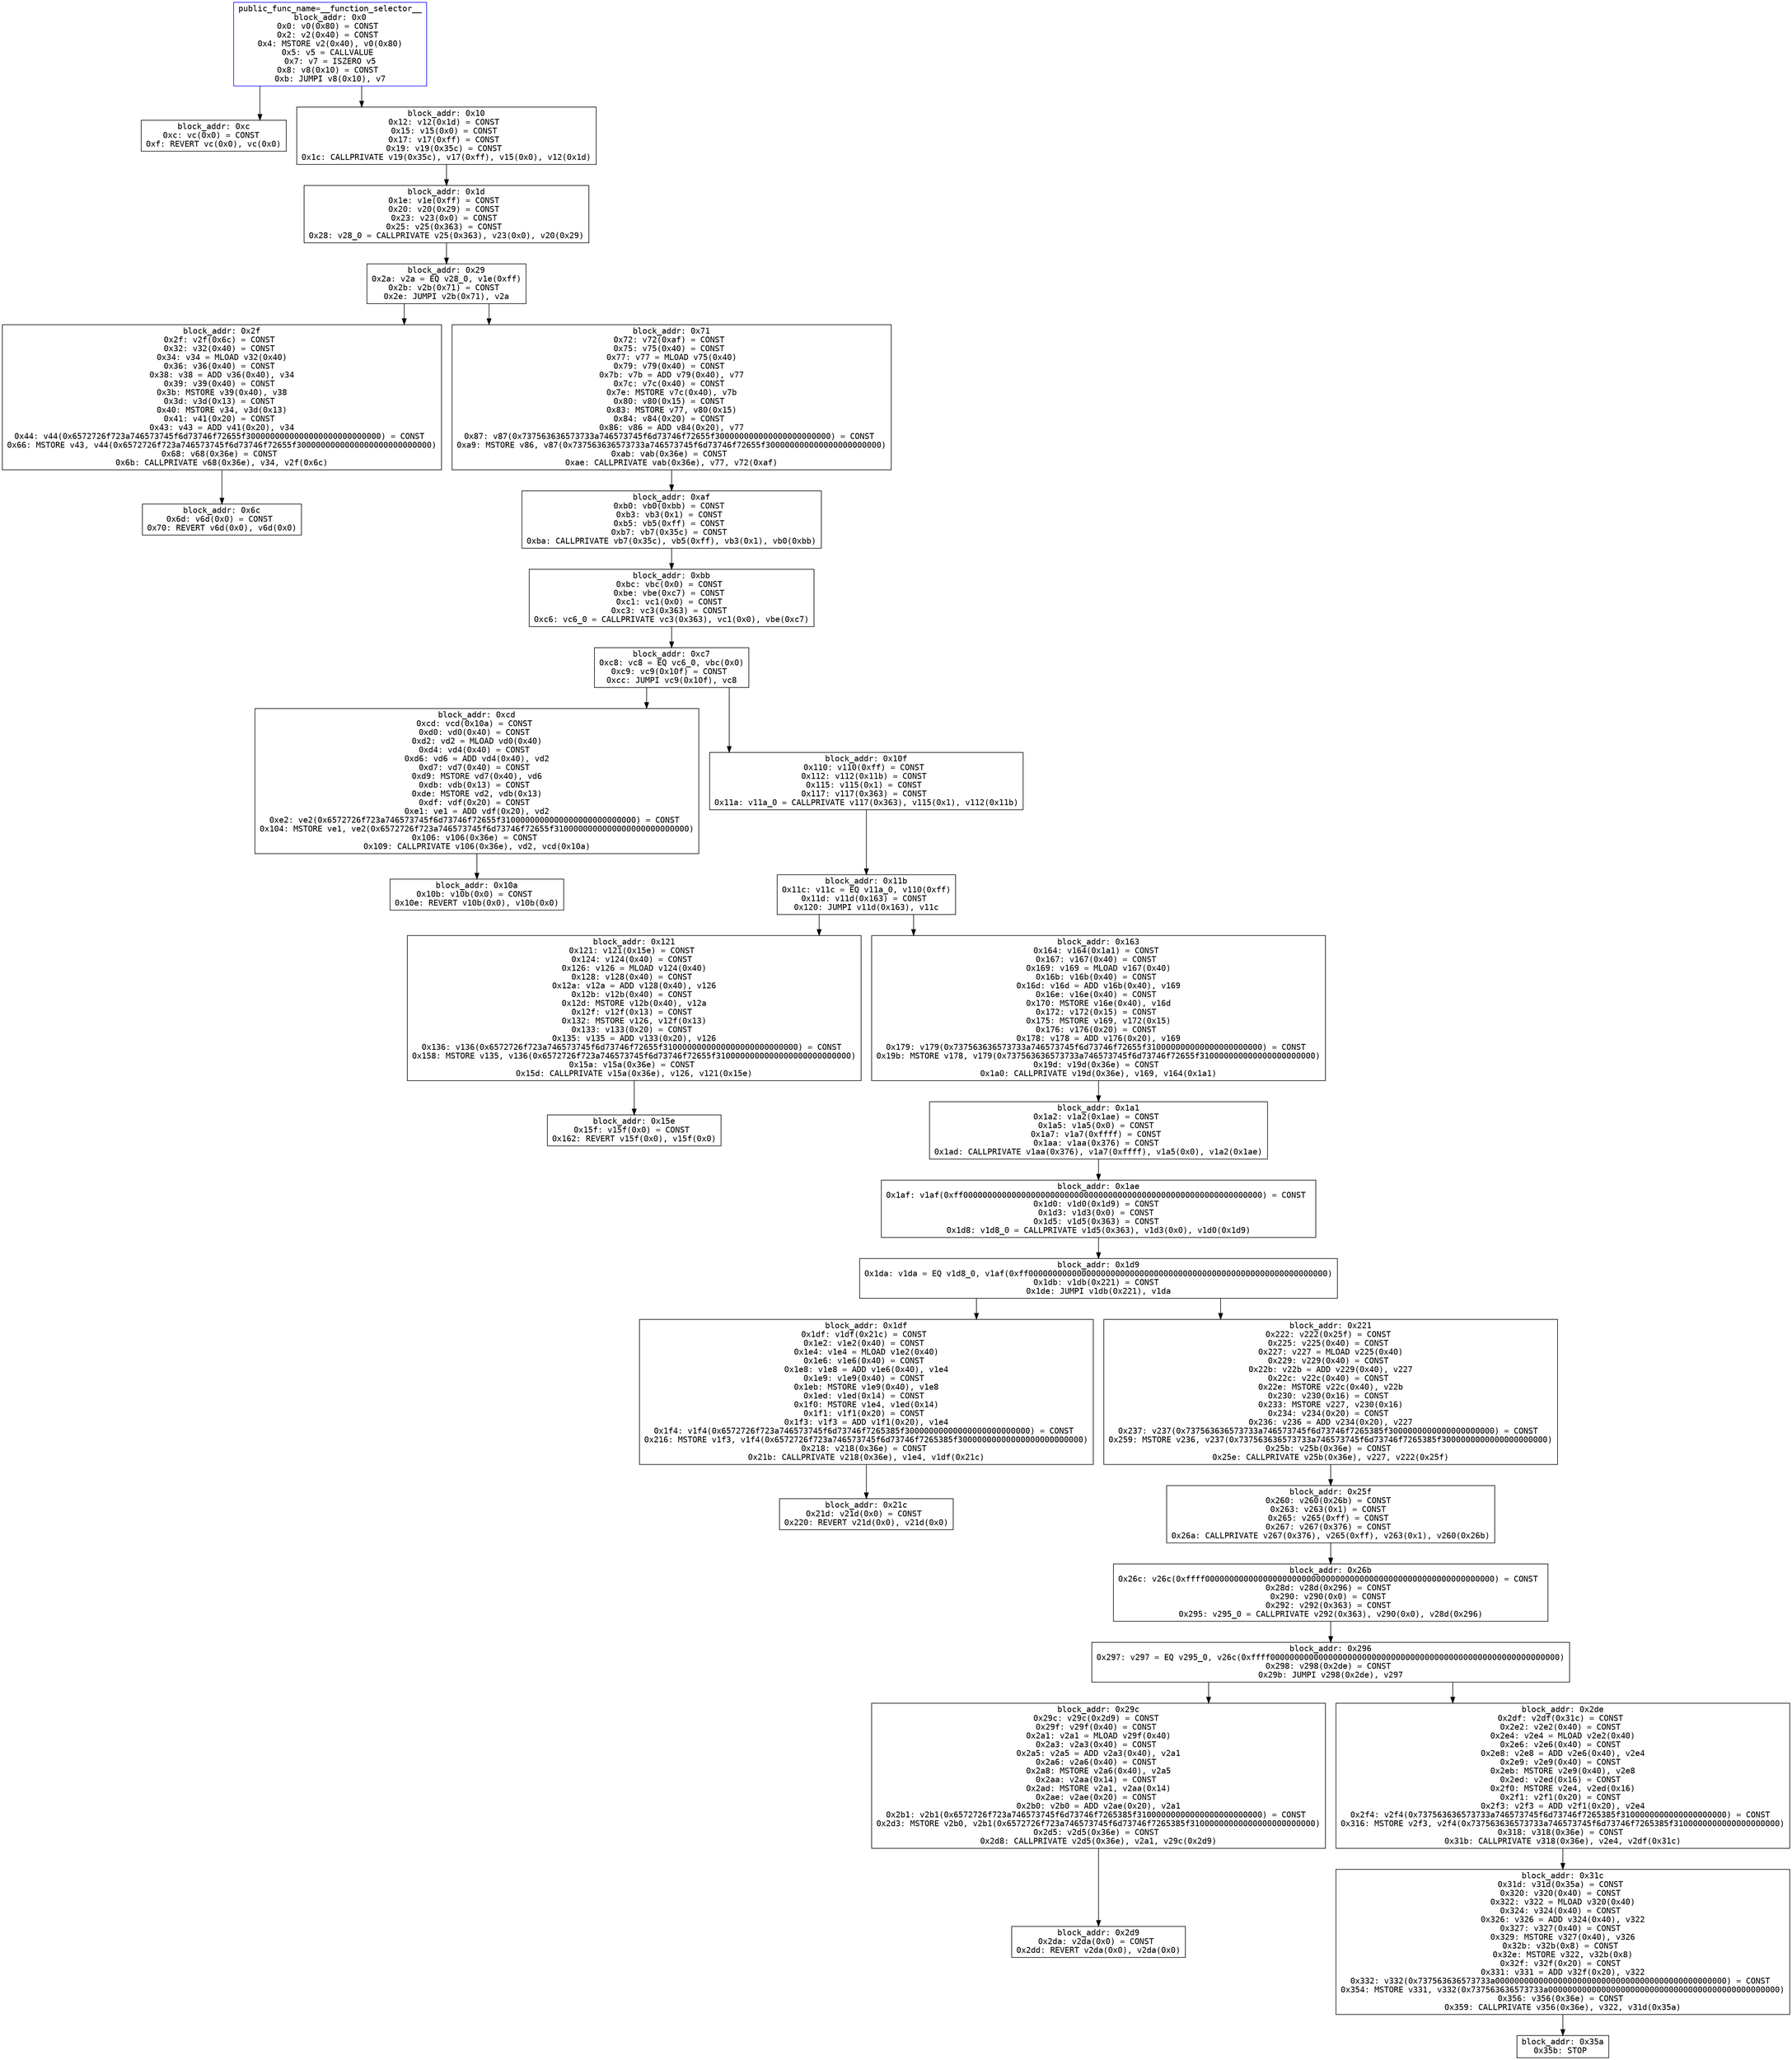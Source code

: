 digraph g {
	splines=ortho;
	node[fontname="courier"];
	"0x0" [shape=box, color=blue, label="public_func_name=__function_selector__
block_addr: 0x0
0x0: v0(0x80) = CONST 
0x2: v2(0x40) = CONST 
0x4: MSTORE v2(0x40), v0(0x80)
0x5: v5 = CALLVALUE 
0x7: v7 = ISZERO v5
0x8: v8(0x10) = CONST 
0xb: JUMPI v8(0x10), v7"];
	"0xc" [shape=box, color=black, label="block_addr: 0xc
0xc: vc(0x0) = CONST 
0xf: REVERT vc(0x0), vc(0x0)"];
	"0x10" [shape=box, color=black, label="block_addr: 0x10
0x12: v12(0x1d) = CONST 
0x15: v15(0x0) = CONST 
0x17: v17(0xff) = CONST 
0x19: v19(0x35c) = CONST 
0x1c: CALLPRIVATE v19(0x35c), v17(0xff), v15(0x0), v12(0x1d)"];
	"0x1d" [shape=box, color=black, label="block_addr: 0x1d
0x1e: v1e(0xff) = CONST 
0x20: v20(0x29) = CONST 
0x23: v23(0x0) = CONST 
0x25: v25(0x363) = CONST 
0x28: v28_0 = CALLPRIVATE v25(0x363), v23(0x0), v20(0x29)"];
	"0x29" [shape=box, color=black, label="block_addr: 0x29
0x2a: v2a = EQ v28_0, v1e(0xff)
0x2b: v2b(0x71) = CONST 
0x2e: JUMPI v2b(0x71), v2a"];
	"0x2f" [shape=box, color=black, label="block_addr: 0x2f
0x2f: v2f(0x6c) = CONST 
0x32: v32(0x40) = CONST 
0x34: v34 = MLOAD v32(0x40)
0x36: v36(0x40) = CONST 
0x38: v38 = ADD v36(0x40), v34
0x39: v39(0x40) = CONST 
0x3b: MSTORE v39(0x40), v38
0x3d: v3d(0x13) = CONST 
0x40: MSTORE v34, v3d(0x13)
0x41: v41(0x20) = CONST 
0x43: v43 = ADD v41(0x20), v34
0x44: v44(0x6572726f723a746573745f6d73746f72655f3000000000000000000000000000) = CONST 
0x66: MSTORE v43, v44(0x6572726f723a746573745f6d73746f72655f3000000000000000000000000000)
0x68: v68(0x36e) = CONST 
0x6b: CALLPRIVATE v68(0x36e), v34, v2f(0x6c)"];
	"0x6c" [shape=box, color=black, label="block_addr: 0x6c
0x6d: v6d(0x0) = CONST 
0x70: REVERT v6d(0x0), v6d(0x0)"];
	"0x71" [shape=box, color=black, label="block_addr: 0x71
0x72: v72(0xaf) = CONST 
0x75: v75(0x40) = CONST 
0x77: v77 = MLOAD v75(0x40)
0x79: v79(0x40) = CONST 
0x7b: v7b = ADD v79(0x40), v77
0x7c: v7c(0x40) = CONST 
0x7e: MSTORE v7c(0x40), v7b
0x80: v80(0x15) = CONST 
0x83: MSTORE v77, v80(0x15)
0x84: v84(0x20) = CONST 
0x86: v86 = ADD v84(0x20), v77
0x87: v87(0x737563636573733a746573745f6d73746f72655f300000000000000000000000) = CONST 
0xa9: MSTORE v86, v87(0x737563636573733a746573745f6d73746f72655f300000000000000000000000)
0xab: vab(0x36e) = CONST 
0xae: CALLPRIVATE vab(0x36e), v77, v72(0xaf)"];
	"0xaf" [shape=box, color=black, label="block_addr: 0xaf
0xb0: vb0(0xbb) = CONST 
0xb3: vb3(0x1) = CONST 
0xb5: vb5(0xff) = CONST 
0xb7: vb7(0x35c) = CONST 
0xba: CALLPRIVATE vb7(0x35c), vb5(0xff), vb3(0x1), vb0(0xbb)"];
	"0xbb" [shape=box, color=black, label="block_addr: 0xbb
0xbc: vbc(0x0) = CONST 
0xbe: vbe(0xc7) = CONST 
0xc1: vc1(0x0) = CONST 
0xc3: vc3(0x363) = CONST 
0xc6: vc6_0 = CALLPRIVATE vc3(0x363), vc1(0x0), vbe(0xc7)"];
	"0xc7" [shape=box, color=black, label="block_addr: 0xc7
0xc8: vc8 = EQ vc6_0, vbc(0x0)
0xc9: vc9(0x10f) = CONST 
0xcc: JUMPI vc9(0x10f), vc8"];
	"0xcd" [shape=box, color=black, label="block_addr: 0xcd
0xcd: vcd(0x10a) = CONST 
0xd0: vd0(0x40) = CONST 
0xd2: vd2 = MLOAD vd0(0x40)
0xd4: vd4(0x40) = CONST 
0xd6: vd6 = ADD vd4(0x40), vd2
0xd7: vd7(0x40) = CONST 
0xd9: MSTORE vd7(0x40), vd6
0xdb: vdb(0x13) = CONST 
0xde: MSTORE vd2, vdb(0x13)
0xdf: vdf(0x20) = CONST 
0xe1: ve1 = ADD vdf(0x20), vd2
0xe2: ve2(0x6572726f723a746573745f6d73746f72655f3100000000000000000000000000) = CONST 
0x104: MSTORE ve1, ve2(0x6572726f723a746573745f6d73746f72655f3100000000000000000000000000)
0x106: v106(0x36e) = CONST 
0x109: CALLPRIVATE v106(0x36e), vd2, vcd(0x10a)"];
	"0x10a" [shape=box, color=black, label="block_addr: 0x10a
0x10b: v10b(0x0) = CONST 
0x10e: REVERT v10b(0x0), v10b(0x0)"];
	"0x10f" [shape=box, color=black, label="block_addr: 0x10f
0x110: v110(0xff) = CONST 
0x112: v112(0x11b) = CONST 
0x115: v115(0x1) = CONST 
0x117: v117(0x363) = CONST 
0x11a: v11a_0 = CALLPRIVATE v117(0x363), v115(0x1), v112(0x11b)"];
	"0x11b" [shape=box, color=black, label="block_addr: 0x11b
0x11c: v11c = EQ v11a_0, v110(0xff)
0x11d: v11d(0x163) = CONST 
0x120: JUMPI v11d(0x163), v11c"];
	"0x121" [shape=box, color=black, label="block_addr: 0x121
0x121: v121(0x15e) = CONST 
0x124: v124(0x40) = CONST 
0x126: v126 = MLOAD v124(0x40)
0x128: v128(0x40) = CONST 
0x12a: v12a = ADD v128(0x40), v126
0x12b: v12b(0x40) = CONST 
0x12d: MSTORE v12b(0x40), v12a
0x12f: v12f(0x13) = CONST 
0x132: MSTORE v126, v12f(0x13)
0x133: v133(0x20) = CONST 
0x135: v135 = ADD v133(0x20), v126
0x136: v136(0x6572726f723a746573745f6d73746f72655f3100000000000000000000000000) = CONST 
0x158: MSTORE v135, v136(0x6572726f723a746573745f6d73746f72655f3100000000000000000000000000)
0x15a: v15a(0x36e) = CONST 
0x15d: CALLPRIVATE v15a(0x36e), v126, v121(0x15e)"];
	"0x15e" [shape=box, color=black, label="block_addr: 0x15e
0x15f: v15f(0x0) = CONST 
0x162: REVERT v15f(0x0), v15f(0x0)"];
	"0x163" [shape=box, color=black, label="block_addr: 0x163
0x164: v164(0x1a1) = CONST 
0x167: v167(0x40) = CONST 
0x169: v169 = MLOAD v167(0x40)
0x16b: v16b(0x40) = CONST 
0x16d: v16d = ADD v16b(0x40), v169
0x16e: v16e(0x40) = CONST 
0x170: MSTORE v16e(0x40), v16d
0x172: v172(0x15) = CONST 
0x175: MSTORE v169, v172(0x15)
0x176: v176(0x20) = CONST 
0x178: v178 = ADD v176(0x20), v169
0x179: v179(0x737563636573733a746573745f6d73746f72655f310000000000000000000000) = CONST 
0x19b: MSTORE v178, v179(0x737563636573733a746573745f6d73746f72655f310000000000000000000000)
0x19d: v19d(0x36e) = CONST 
0x1a0: CALLPRIVATE v19d(0x36e), v169, v164(0x1a1)"];
	"0x1a1" [shape=box, color=black, label="block_addr: 0x1a1
0x1a2: v1a2(0x1ae) = CONST 
0x1a5: v1a5(0x0) = CONST 
0x1a7: v1a7(0xffff) = CONST 
0x1aa: v1aa(0x376) = CONST 
0x1ad: CALLPRIVATE v1aa(0x376), v1a7(0xffff), v1a5(0x0), v1a2(0x1ae)"];
	"0x1ae" [shape=box, color=black, label="block_addr: 0x1ae
0x1af: v1af(0xff00000000000000000000000000000000000000000000000000000000000000) = CONST 
0x1d0: v1d0(0x1d9) = CONST 
0x1d3: v1d3(0x0) = CONST 
0x1d5: v1d5(0x363) = CONST 
0x1d8: v1d8_0 = CALLPRIVATE v1d5(0x363), v1d3(0x0), v1d0(0x1d9)"];
	"0x1d9" [shape=box, color=black, label="block_addr: 0x1d9
0x1da: v1da = EQ v1d8_0, v1af(0xff00000000000000000000000000000000000000000000000000000000000000)
0x1db: v1db(0x221) = CONST 
0x1de: JUMPI v1db(0x221), v1da"];
	"0x1df" [shape=box, color=black, label="block_addr: 0x1df
0x1df: v1df(0x21c) = CONST 
0x1e2: v1e2(0x40) = CONST 
0x1e4: v1e4 = MLOAD v1e2(0x40)
0x1e6: v1e6(0x40) = CONST 
0x1e8: v1e8 = ADD v1e6(0x40), v1e4
0x1e9: v1e9(0x40) = CONST 
0x1eb: MSTORE v1e9(0x40), v1e8
0x1ed: v1ed(0x14) = CONST 
0x1f0: MSTORE v1e4, v1ed(0x14)
0x1f1: v1f1(0x20) = CONST 
0x1f3: v1f3 = ADD v1f1(0x20), v1e4
0x1f4: v1f4(0x6572726f723a746573745f6d73746f7265385f30000000000000000000000000) = CONST 
0x216: MSTORE v1f3, v1f4(0x6572726f723a746573745f6d73746f7265385f30000000000000000000000000)
0x218: v218(0x36e) = CONST 
0x21b: CALLPRIVATE v218(0x36e), v1e4, v1df(0x21c)"];
	"0x21c" [shape=box, color=black, label="block_addr: 0x21c
0x21d: v21d(0x0) = CONST 
0x220: REVERT v21d(0x0), v21d(0x0)"];
	"0x221" [shape=box, color=black, label="block_addr: 0x221
0x222: v222(0x25f) = CONST 
0x225: v225(0x40) = CONST 
0x227: v227 = MLOAD v225(0x40)
0x229: v229(0x40) = CONST 
0x22b: v22b = ADD v229(0x40), v227
0x22c: v22c(0x40) = CONST 
0x22e: MSTORE v22c(0x40), v22b
0x230: v230(0x16) = CONST 
0x233: MSTORE v227, v230(0x16)
0x234: v234(0x20) = CONST 
0x236: v236 = ADD v234(0x20), v227
0x237: v237(0x737563636573733a746573745f6d73746f7265385f3000000000000000000000) = CONST 
0x259: MSTORE v236, v237(0x737563636573733a746573745f6d73746f7265385f3000000000000000000000)
0x25b: v25b(0x36e) = CONST 
0x25e: CALLPRIVATE v25b(0x36e), v227, v222(0x25f)"];
	"0x25f" [shape=box, color=black, label="block_addr: 0x25f
0x260: v260(0x26b) = CONST 
0x263: v263(0x1) = CONST 
0x265: v265(0xff) = CONST 
0x267: v267(0x376) = CONST 
0x26a: CALLPRIVATE v267(0x376), v265(0xff), v263(0x1), v260(0x26b)"];
	"0x26b" [shape=box, color=black, label="block_addr: 0x26b
0x26c: v26c(0xffff000000000000000000000000000000000000000000000000000000000000) = CONST 
0x28d: v28d(0x296) = CONST 
0x290: v290(0x0) = CONST 
0x292: v292(0x363) = CONST 
0x295: v295_0 = CALLPRIVATE v292(0x363), v290(0x0), v28d(0x296)"];
	"0x296" [shape=box, color=black, label="block_addr: 0x296
0x297: v297 = EQ v295_0, v26c(0xffff000000000000000000000000000000000000000000000000000000000000)
0x298: v298(0x2de) = CONST 
0x29b: JUMPI v298(0x2de), v297"];
	"0x29c" [shape=box, color=black, label="block_addr: 0x29c
0x29c: v29c(0x2d9) = CONST 
0x29f: v29f(0x40) = CONST 
0x2a1: v2a1 = MLOAD v29f(0x40)
0x2a3: v2a3(0x40) = CONST 
0x2a5: v2a5 = ADD v2a3(0x40), v2a1
0x2a6: v2a6(0x40) = CONST 
0x2a8: MSTORE v2a6(0x40), v2a5
0x2aa: v2aa(0x14) = CONST 
0x2ad: MSTORE v2a1, v2aa(0x14)
0x2ae: v2ae(0x20) = CONST 
0x2b0: v2b0 = ADD v2ae(0x20), v2a1
0x2b1: v2b1(0x6572726f723a746573745f6d73746f7265385f31000000000000000000000000) = CONST 
0x2d3: MSTORE v2b0, v2b1(0x6572726f723a746573745f6d73746f7265385f31000000000000000000000000)
0x2d5: v2d5(0x36e) = CONST 
0x2d8: CALLPRIVATE v2d5(0x36e), v2a1, v29c(0x2d9)"];
	"0x2d9" [shape=box, color=black, label="block_addr: 0x2d9
0x2da: v2da(0x0) = CONST 
0x2dd: REVERT v2da(0x0), v2da(0x0)"];
	"0x2de" [shape=box, color=black, label="block_addr: 0x2de
0x2df: v2df(0x31c) = CONST 
0x2e2: v2e2(0x40) = CONST 
0x2e4: v2e4 = MLOAD v2e2(0x40)
0x2e6: v2e6(0x40) = CONST 
0x2e8: v2e8 = ADD v2e6(0x40), v2e4
0x2e9: v2e9(0x40) = CONST 
0x2eb: MSTORE v2e9(0x40), v2e8
0x2ed: v2ed(0x16) = CONST 
0x2f0: MSTORE v2e4, v2ed(0x16)
0x2f1: v2f1(0x20) = CONST 
0x2f3: v2f3 = ADD v2f1(0x20), v2e4
0x2f4: v2f4(0x737563636573733a746573745f6d73746f7265385f3100000000000000000000) = CONST 
0x316: MSTORE v2f3, v2f4(0x737563636573733a746573745f6d73746f7265385f3100000000000000000000)
0x318: v318(0x36e) = CONST 
0x31b: CALLPRIVATE v318(0x36e), v2e4, v2df(0x31c)"];
	"0x31c" [shape=box, color=black, label="block_addr: 0x31c
0x31d: v31d(0x35a) = CONST 
0x320: v320(0x40) = CONST 
0x322: v322 = MLOAD v320(0x40)
0x324: v324(0x40) = CONST 
0x326: v326 = ADD v324(0x40), v322
0x327: v327(0x40) = CONST 
0x329: MSTORE v327(0x40), v326
0x32b: v32b(0x8) = CONST 
0x32e: MSTORE v322, v32b(0x8)
0x32f: v32f(0x20) = CONST 
0x331: v331 = ADD v32f(0x20), v322
0x332: v332(0x737563636573733a000000000000000000000000000000000000000000000000) = CONST 
0x354: MSTORE v331, v332(0x737563636573733a000000000000000000000000000000000000000000000000)
0x356: v356(0x36e) = CONST 
0x359: CALLPRIVATE v356(0x36e), v322, v31d(0x35a)"];
	"0x35a" [shape=box, color=black, label="block_addr: 0x35a
0x35b: STOP "];

	"0x0" -> "0xc";
	"0x0" -> "0x10";
	"0x10" -> "0x1d";
	"0x1d" -> "0x29";
	"0x29" -> "0x2f";
	"0x29" -> "0x71";
	"0x2f" -> "0x6c";
	"0x71" -> "0xaf";
	"0xaf" -> "0xbb";
	"0xbb" -> "0xc7";
	"0xc7" -> "0xcd";
	"0xc7" -> "0x10f";
	"0xcd" -> "0x10a";
	"0x10f" -> "0x11b";
	"0x11b" -> "0x121";
	"0x11b" -> "0x163";
	"0x121" -> "0x15e";
	"0x163" -> "0x1a1";
	"0x1a1" -> "0x1ae";
	"0x1ae" -> "0x1d9";
	"0x1d9" -> "0x1df";
	"0x1d9" -> "0x221";
	"0x1df" -> "0x21c";
	"0x221" -> "0x25f";
	"0x25f" -> "0x26b";
	"0x26b" -> "0x296";
	"0x296" -> "0x29c";
	"0x296" -> "0x2de";
	"0x29c" -> "0x2d9";
	"0x2de" -> "0x31c";
	"0x31c" -> "0x35a";
}